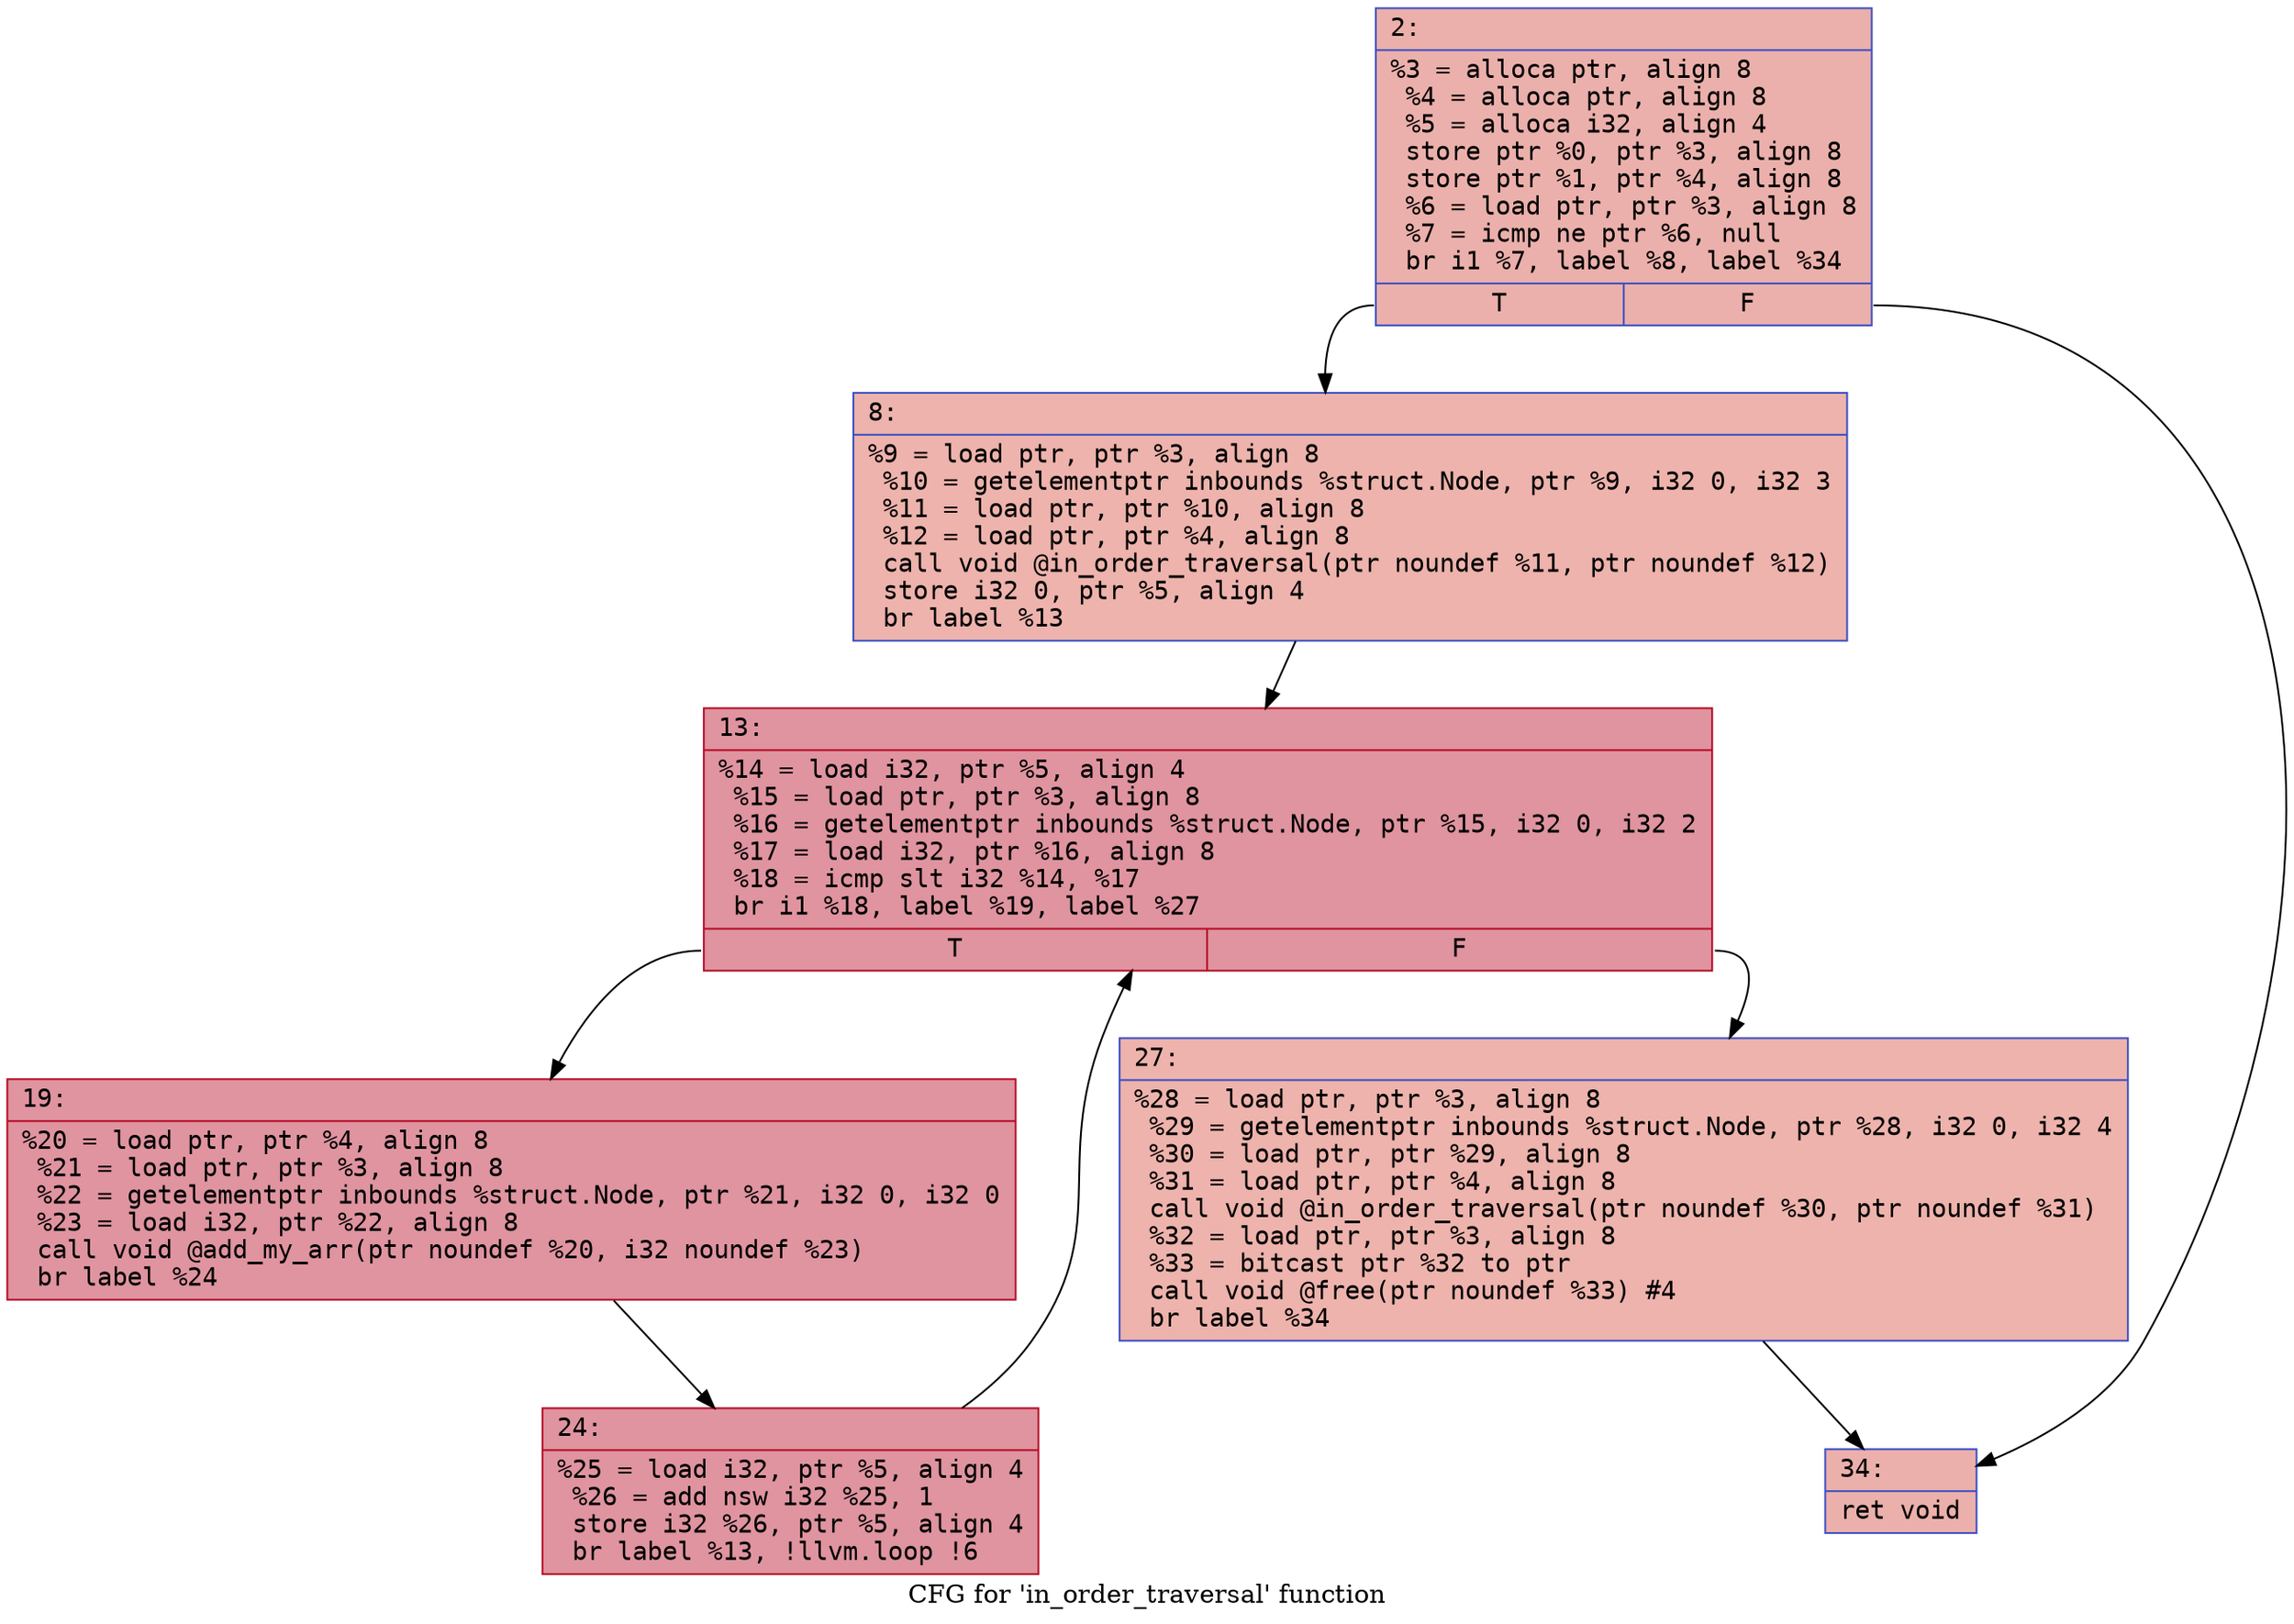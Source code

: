 digraph "CFG for 'in_order_traversal' function" {
	label="CFG for 'in_order_traversal' function";

	Node0x561486ddf290 [shape=record,color="#3d50c3ff", style=filled, fillcolor="#d24b4070" fontname="Courier",label="{2:\l|  %3 = alloca ptr, align 8\l  %4 = alloca ptr, align 8\l  %5 = alloca i32, align 4\l  store ptr %0, ptr %3, align 8\l  store ptr %1, ptr %4, align 8\l  %6 = load ptr, ptr %3, align 8\l  %7 = icmp ne ptr %6, null\l  br i1 %7, label %8, label %34\l|{<s0>T|<s1>F}}"];
	Node0x561486ddf290:s0 -> Node0x561486ddf640[tooltip="2 -> 8\nProbability 62.50%" ];
	Node0x561486ddf290:s1 -> Node0x561486ddf6a0[tooltip="2 -> 34\nProbability 37.50%" ];
	Node0x561486ddf640 [shape=record,color="#3d50c3ff", style=filled, fillcolor="#d6524470" fontname="Courier",label="{8:\l|  %9 = load ptr, ptr %3, align 8\l  %10 = getelementptr inbounds %struct.Node, ptr %9, i32 0, i32 3\l  %11 = load ptr, ptr %10, align 8\l  %12 = load ptr, ptr %4, align 8\l  call void @in_order_traversal(ptr noundef %11, ptr noundef %12)\l  store i32 0, ptr %5, align 4\l  br label %13\l}"];
	Node0x561486ddf640 -> Node0x561486de0490[tooltip="8 -> 13\nProbability 100.00%" ];
	Node0x561486de0490 [shape=record,color="#b70d28ff", style=filled, fillcolor="#b70d2870" fontname="Courier",label="{13:\l|  %14 = load i32, ptr %5, align 4\l  %15 = load ptr, ptr %3, align 8\l  %16 = getelementptr inbounds %struct.Node, ptr %15, i32 0, i32 2\l  %17 = load i32, ptr %16, align 8\l  %18 = icmp slt i32 %14, %17\l  br i1 %18, label %19, label %27\l|{<s0>T|<s1>F}}"];
	Node0x561486de0490:s0 -> Node0x561486de0830[tooltip="13 -> 19\nProbability 96.88%" ];
	Node0x561486de0490:s1 -> Node0x561486de0890[tooltip="13 -> 27\nProbability 3.12%" ];
	Node0x561486de0830 [shape=record,color="#b70d28ff", style=filled, fillcolor="#b70d2870" fontname="Courier",label="{19:\l|  %20 = load ptr, ptr %4, align 8\l  %21 = load ptr, ptr %3, align 8\l  %22 = getelementptr inbounds %struct.Node, ptr %21, i32 0, i32 0\l  %23 = load i32, ptr %22, align 8\l  call void @add_my_arr(ptr noundef %20, i32 noundef %23)\l  br label %24\l}"];
	Node0x561486de0830 -> Node0x561486de0cf0[tooltip="19 -> 24\nProbability 100.00%" ];
	Node0x561486de0cf0 [shape=record,color="#b70d28ff", style=filled, fillcolor="#b70d2870" fontname="Courier",label="{24:\l|  %25 = load i32, ptr %5, align 4\l  %26 = add nsw i32 %25, 1\l  store i32 %26, ptr %5, align 4\l  br label %13, !llvm.loop !6\l}"];
	Node0x561486de0cf0 -> Node0x561486de0490[tooltip="24 -> 13\nProbability 100.00%" ];
	Node0x561486de0890 [shape=record,color="#3d50c3ff", style=filled, fillcolor="#d6524470" fontname="Courier",label="{27:\l|  %28 = load ptr, ptr %3, align 8\l  %29 = getelementptr inbounds %struct.Node, ptr %28, i32 0, i32 4\l  %30 = load ptr, ptr %29, align 8\l  %31 = load ptr, ptr %4, align 8\l  call void @in_order_traversal(ptr noundef %30, ptr noundef %31)\l  %32 = load ptr, ptr %3, align 8\l  %33 = bitcast ptr %32 to ptr\l  call void @free(ptr noundef %33) #4\l  br label %34\l}"];
	Node0x561486de0890 -> Node0x561486ddf6a0[tooltip="27 -> 34\nProbability 100.00%" ];
	Node0x561486ddf6a0 [shape=record,color="#3d50c3ff", style=filled, fillcolor="#d24b4070" fontname="Courier",label="{34:\l|  ret void\l}"];
}
